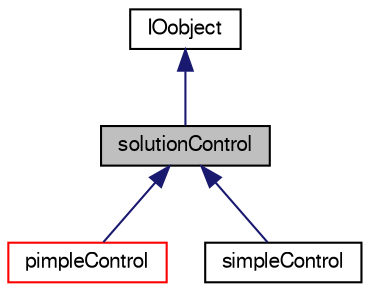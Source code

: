 digraph "solutionControl"
{
  bgcolor="transparent";
  edge [fontname="FreeSans",fontsize="10",labelfontname="FreeSans",labelfontsize="10"];
  node [fontname="FreeSans",fontsize="10",shape=record];
  Node1 [label="solutionControl",height=0.2,width=0.4,color="black", fillcolor="grey75", style="filled" fontcolor="black"];
  Node2 -> Node1 [dir="back",color="midnightblue",fontsize="10",style="solid",fontname="FreeSans"];
  Node2 [label="IOobject",height=0.2,width=0.4,color="black",URL="$a01142.html",tooltip="IOobject defines the attributes of an object for which implicit objectRegistry management is supporte..."];
  Node1 -> Node3 [dir="back",color="midnightblue",fontsize="10",style="solid",fontname="FreeSans"];
  Node3 [label="pimpleControl",height=0.2,width=0.4,color="red",URL="$a01798.html",tooltip="PIMPLE control class to supply convergence information/checks for the PIMPLE loop. "];
  Node1 -> Node4 [dir="back",color="midnightblue",fontsize="10",style="solid",fontname="FreeSans"];
  Node4 [label="simpleControl",height=0.2,width=0.4,color="black",URL="$a02241.html",tooltip="SIMPLE control class to supply convergence information/checks for the SIMPLE loop. "];
}
